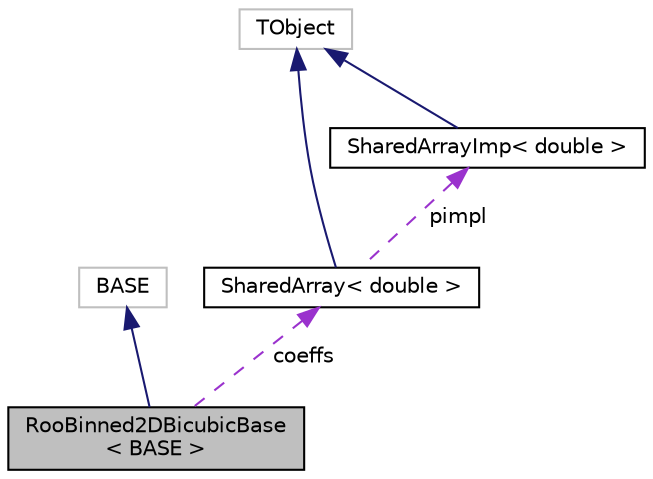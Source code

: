 digraph "RooBinned2DBicubicBase&lt; BASE &gt;"
{
  edge [fontname="Helvetica",fontsize="10",labelfontname="Helvetica",labelfontsize="10"];
  node [fontname="Helvetica",fontsize="10",shape=record];
  Node2 [label="RooBinned2DBicubicBase\l\< BASE \>",height=0.2,width=0.4,color="black", fillcolor="grey75", style="filled", fontcolor="black"];
  Node3 -> Node2 [dir="back",color="midnightblue",fontsize="10",style="solid",fontname="Helvetica"];
  Node3 [label="BASE",height=0.2,width=0.4,color="grey75", fillcolor="white", style="filled"];
  Node4 -> Node2 [dir="back",color="darkorchid3",fontsize="10",style="dashed",label=" coeffs" ,fontname="Helvetica"];
  Node4 [label="SharedArray\< double \>",height=0.2,width=0.4,color="black", fillcolor="white", style="filled",URL="$class_shared_array.html"];
  Node5 -> Node4 [dir="back",color="midnightblue",fontsize="10",style="solid",fontname="Helvetica"];
  Node5 [label="TObject",height=0.2,width=0.4,color="grey75", fillcolor="white", style="filled"];
  Node6 -> Node4 [dir="back",color="darkorchid3",fontsize="10",style="dashed",label=" pimpl" ,fontname="Helvetica"];
  Node6 [label="SharedArrayImp\< double \>",height=0.2,width=0.4,color="black", fillcolor="white", style="filled",URL="$class_shared_array_imp.html"];
  Node5 -> Node6 [dir="back",color="midnightblue",fontsize="10",style="solid",fontname="Helvetica"];
}
